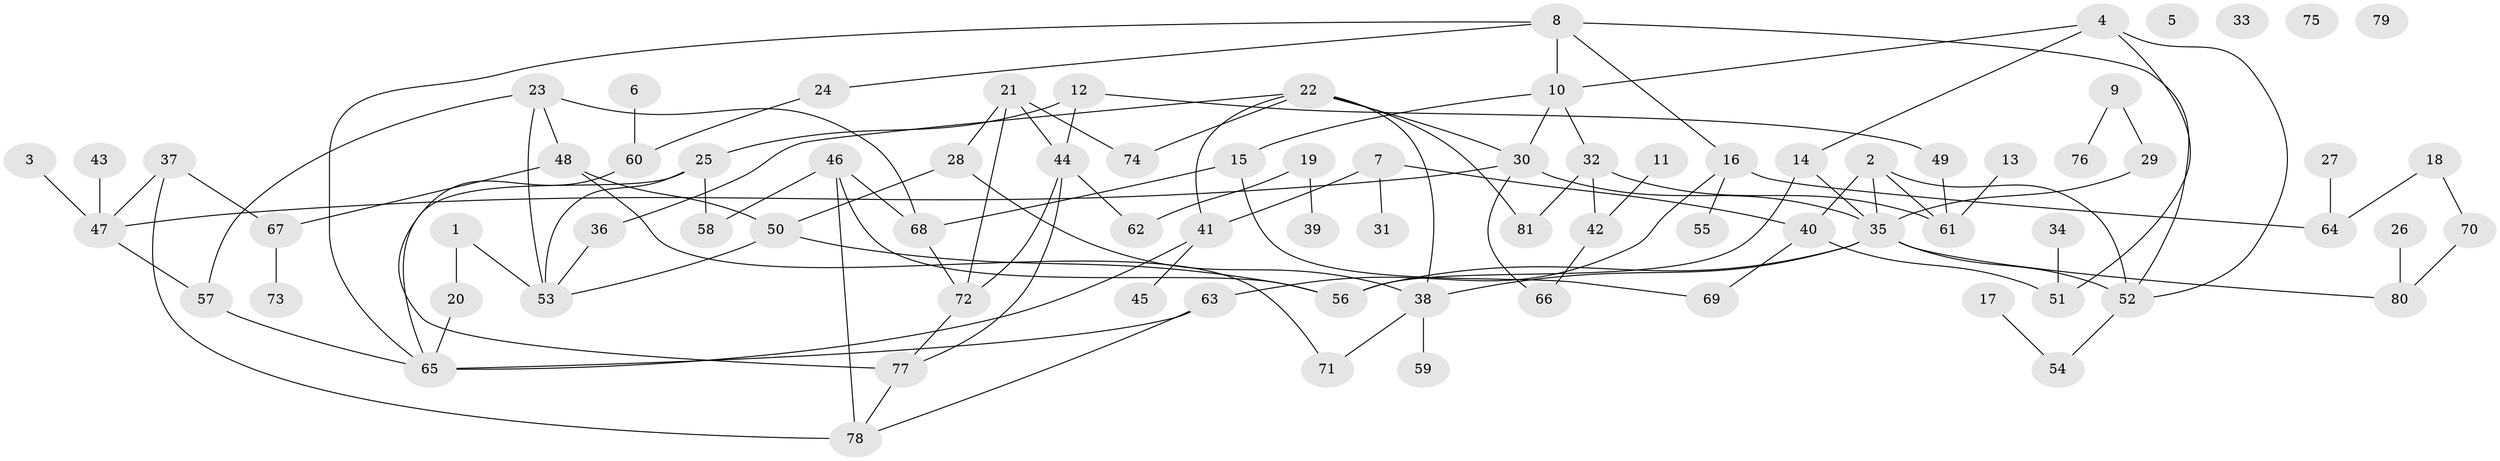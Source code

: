 // Generated by graph-tools (version 1.1) at 2025/00/03/09/25 03:00:41]
// undirected, 81 vertices, 113 edges
graph export_dot {
graph [start="1"]
  node [color=gray90,style=filled];
  1;
  2;
  3;
  4;
  5;
  6;
  7;
  8;
  9;
  10;
  11;
  12;
  13;
  14;
  15;
  16;
  17;
  18;
  19;
  20;
  21;
  22;
  23;
  24;
  25;
  26;
  27;
  28;
  29;
  30;
  31;
  32;
  33;
  34;
  35;
  36;
  37;
  38;
  39;
  40;
  41;
  42;
  43;
  44;
  45;
  46;
  47;
  48;
  49;
  50;
  51;
  52;
  53;
  54;
  55;
  56;
  57;
  58;
  59;
  60;
  61;
  62;
  63;
  64;
  65;
  66;
  67;
  68;
  69;
  70;
  71;
  72;
  73;
  74;
  75;
  76;
  77;
  78;
  79;
  80;
  81;
  1 -- 20;
  1 -- 53;
  2 -- 35;
  2 -- 40;
  2 -- 52;
  2 -- 61;
  3 -- 47;
  4 -- 10;
  4 -- 14;
  4 -- 51;
  4 -- 52;
  6 -- 60;
  7 -- 31;
  7 -- 40;
  7 -- 41;
  8 -- 10;
  8 -- 16;
  8 -- 24;
  8 -- 52;
  8 -- 65;
  9 -- 29;
  9 -- 76;
  10 -- 15;
  10 -- 30;
  10 -- 32;
  11 -- 42;
  12 -- 25;
  12 -- 44;
  12 -- 49;
  13 -- 61;
  14 -- 35;
  14 -- 56;
  15 -- 68;
  15 -- 69;
  16 -- 55;
  16 -- 63;
  16 -- 64;
  17 -- 54;
  18 -- 64;
  18 -- 70;
  19 -- 39;
  19 -- 62;
  20 -- 65;
  21 -- 28;
  21 -- 44;
  21 -- 72;
  21 -- 74;
  22 -- 30;
  22 -- 36;
  22 -- 38;
  22 -- 41;
  22 -- 74;
  22 -- 81;
  23 -- 48;
  23 -- 53;
  23 -- 57;
  23 -- 68;
  24 -- 60;
  25 -- 53;
  25 -- 58;
  25 -- 65;
  26 -- 80;
  27 -- 64;
  28 -- 38;
  28 -- 50;
  29 -- 35;
  30 -- 35;
  30 -- 47;
  30 -- 66;
  32 -- 42;
  32 -- 61;
  32 -- 81;
  34 -- 51;
  35 -- 38;
  35 -- 52;
  35 -- 56;
  35 -- 80;
  36 -- 53;
  37 -- 47;
  37 -- 67;
  37 -- 78;
  38 -- 59;
  38 -- 71;
  40 -- 51;
  40 -- 69;
  41 -- 45;
  41 -- 65;
  42 -- 66;
  43 -- 47;
  44 -- 62;
  44 -- 72;
  44 -- 77;
  46 -- 56;
  46 -- 58;
  46 -- 68;
  46 -- 78;
  47 -- 57;
  48 -- 50;
  48 -- 67;
  48 -- 71;
  49 -- 61;
  50 -- 53;
  50 -- 56;
  52 -- 54;
  57 -- 65;
  60 -- 77;
  63 -- 65;
  63 -- 78;
  67 -- 73;
  68 -- 72;
  70 -- 80;
  72 -- 77;
  77 -- 78;
}
